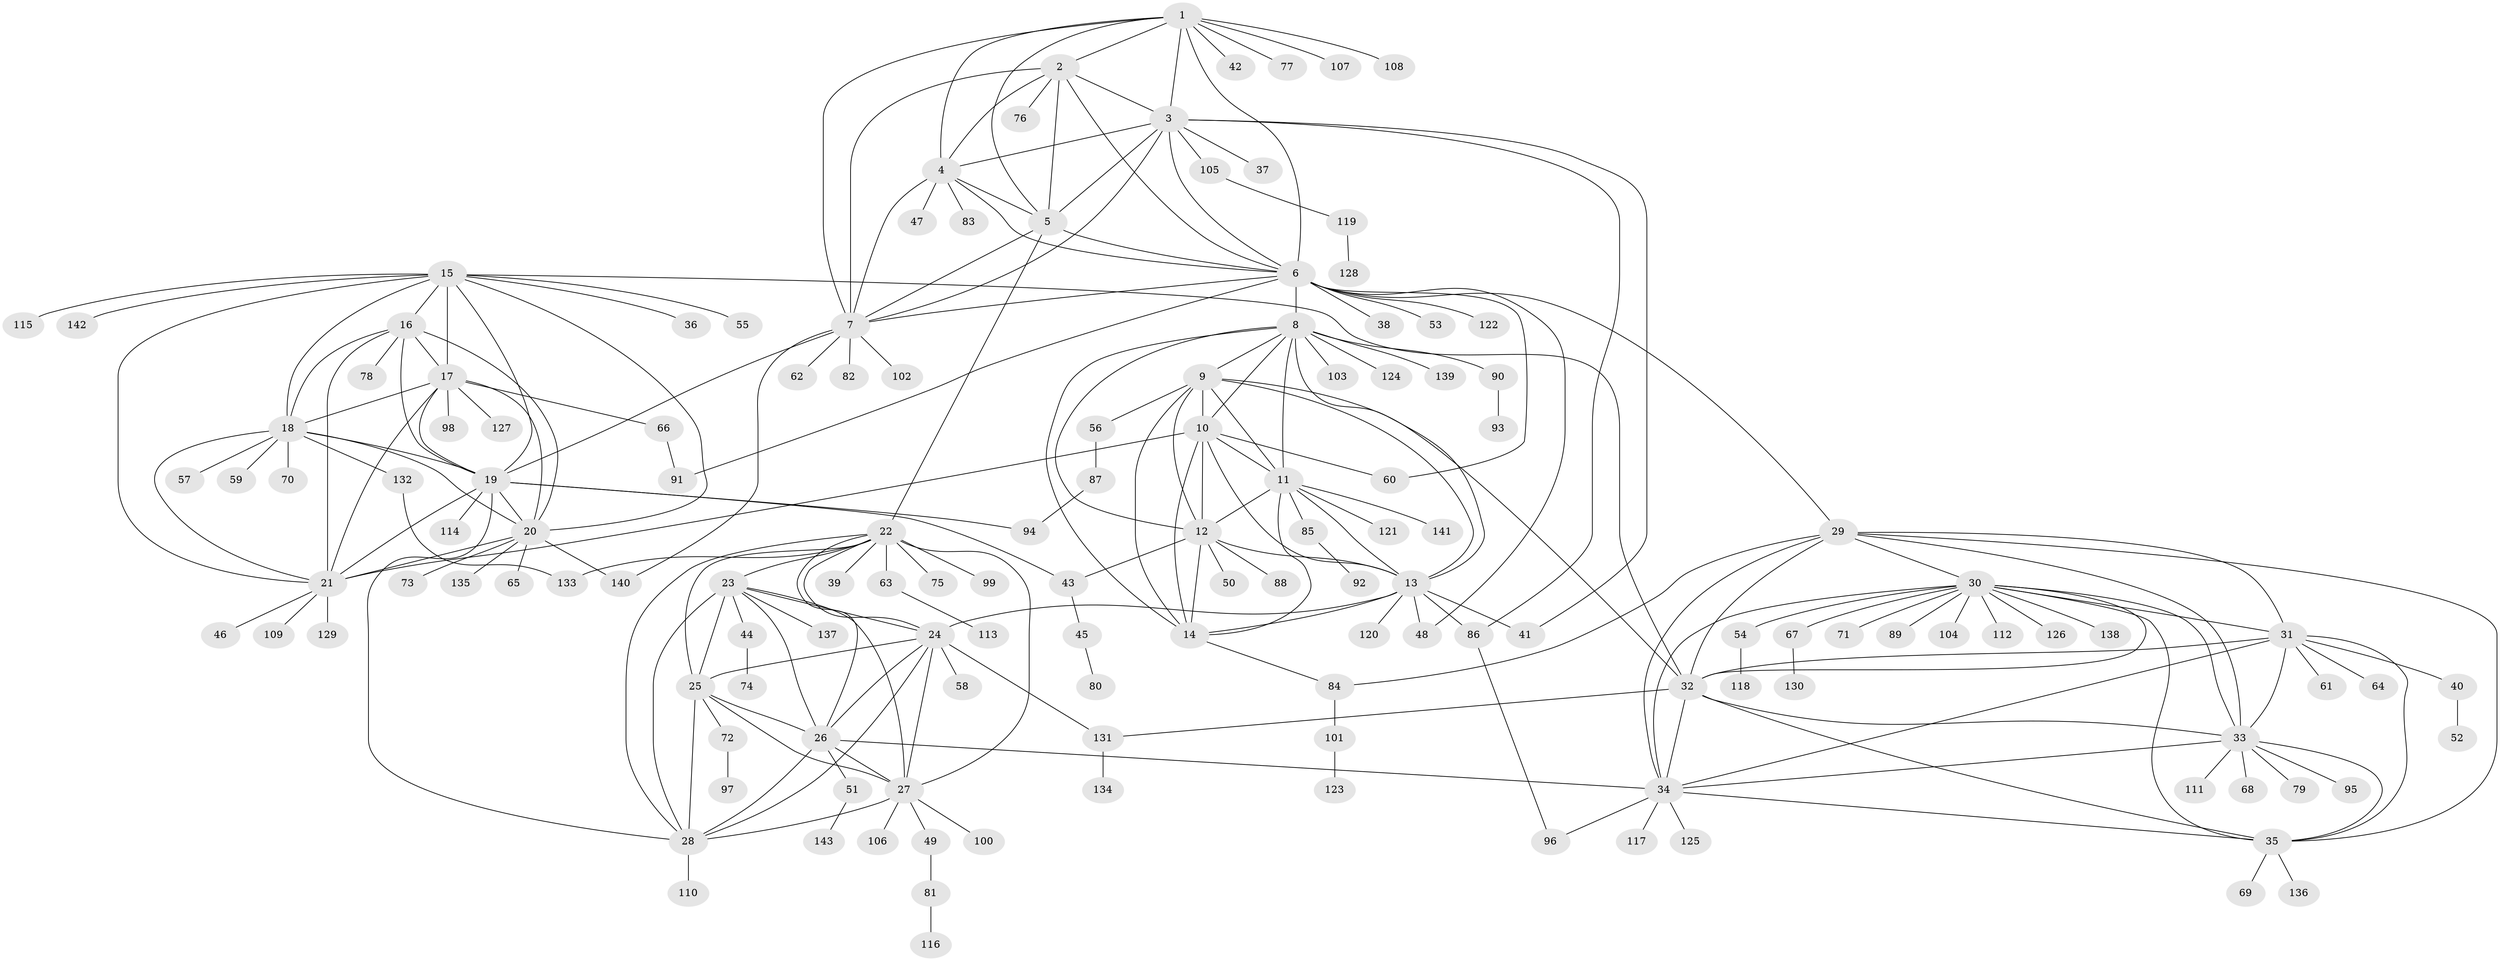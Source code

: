 // Generated by graph-tools (version 1.1) at 2025/15/03/09/25 04:15:54]
// undirected, 143 vertices, 235 edges
graph export_dot {
graph [start="1"]
  node [color=gray90,style=filled];
  1;
  2;
  3;
  4;
  5;
  6;
  7;
  8;
  9;
  10;
  11;
  12;
  13;
  14;
  15;
  16;
  17;
  18;
  19;
  20;
  21;
  22;
  23;
  24;
  25;
  26;
  27;
  28;
  29;
  30;
  31;
  32;
  33;
  34;
  35;
  36;
  37;
  38;
  39;
  40;
  41;
  42;
  43;
  44;
  45;
  46;
  47;
  48;
  49;
  50;
  51;
  52;
  53;
  54;
  55;
  56;
  57;
  58;
  59;
  60;
  61;
  62;
  63;
  64;
  65;
  66;
  67;
  68;
  69;
  70;
  71;
  72;
  73;
  74;
  75;
  76;
  77;
  78;
  79;
  80;
  81;
  82;
  83;
  84;
  85;
  86;
  87;
  88;
  89;
  90;
  91;
  92;
  93;
  94;
  95;
  96;
  97;
  98;
  99;
  100;
  101;
  102;
  103;
  104;
  105;
  106;
  107;
  108;
  109;
  110;
  111;
  112;
  113;
  114;
  115;
  116;
  117;
  118;
  119;
  120;
  121;
  122;
  123;
  124;
  125;
  126;
  127;
  128;
  129;
  130;
  131;
  132;
  133;
  134;
  135;
  136;
  137;
  138;
  139;
  140;
  141;
  142;
  143;
  1 -- 2;
  1 -- 3;
  1 -- 4;
  1 -- 5;
  1 -- 6;
  1 -- 7;
  1 -- 42;
  1 -- 77;
  1 -- 107;
  1 -- 108;
  2 -- 3;
  2 -- 4;
  2 -- 5;
  2 -- 6;
  2 -- 7;
  2 -- 76;
  3 -- 4;
  3 -- 5;
  3 -- 6;
  3 -- 7;
  3 -- 37;
  3 -- 41;
  3 -- 86;
  3 -- 105;
  4 -- 5;
  4 -- 6;
  4 -- 7;
  4 -- 47;
  4 -- 83;
  5 -- 6;
  5 -- 7;
  5 -- 22;
  6 -- 7;
  6 -- 8;
  6 -- 29;
  6 -- 38;
  6 -- 48;
  6 -- 53;
  6 -- 60;
  6 -- 91;
  6 -- 122;
  7 -- 19;
  7 -- 62;
  7 -- 82;
  7 -- 102;
  7 -- 140;
  8 -- 9;
  8 -- 10;
  8 -- 11;
  8 -- 12;
  8 -- 13;
  8 -- 14;
  8 -- 90;
  8 -- 103;
  8 -- 124;
  8 -- 139;
  9 -- 10;
  9 -- 11;
  9 -- 12;
  9 -- 13;
  9 -- 14;
  9 -- 32;
  9 -- 56;
  10 -- 11;
  10 -- 12;
  10 -- 13;
  10 -- 14;
  10 -- 21;
  10 -- 60;
  11 -- 12;
  11 -- 13;
  11 -- 14;
  11 -- 85;
  11 -- 121;
  11 -- 141;
  12 -- 13;
  12 -- 14;
  12 -- 43;
  12 -- 50;
  12 -- 88;
  13 -- 14;
  13 -- 24;
  13 -- 41;
  13 -- 48;
  13 -- 86;
  13 -- 120;
  14 -- 84;
  15 -- 16;
  15 -- 17;
  15 -- 18;
  15 -- 19;
  15 -- 20;
  15 -- 21;
  15 -- 32;
  15 -- 36;
  15 -- 55;
  15 -- 115;
  15 -- 142;
  16 -- 17;
  16 -- 18;
  16 -- 19;
  16 -- 20;
  16 -- 21;
  16 -- 78;
  17 -- 18;
  17 -- 19;
  17 -- 20;
  17 -- 21;
  17 -- 66;
  17 -- 98;
  17 -- 127;
  18 -- 19;
  18 -- 20;
  18 -- 21;
  18 -- 57;
  18 -- 59;
  18 -- 70;
  18 -- 132;
  19 -- 20;
  19 -- 21;
  19 -- 28;
  19 -- 43;
  19 -- 94;
  19 -- 114;
  20 -- 21;
  20 -- 65;
  20 -- 73;
  20 -- 135;
  20 -- 140;
  21 -- 46;
  21 -- 109;
  21 -- 129;
  22 -- 23;
  22 -- 24;
  22 -- 25;
  22 -- 26;
  22 -- 27;
  22 -- 28;
  22 -- 39;
  22 -- 63;
  22 -- 75;
  22 -- 99;
  22 -- 133;
  23 -- 24;
  23 -- 25;
  23 -- 26;
  23 -- 27;
  23 -- 28;
  23 -- 44;
  23 -- 137;
  24 -- 25;
  24 -- 26;
  24 -- 27;
  24 -- 28;
  24 -- 58;
  24 -- 131;
  25 -- 26;
  25 -- 27;
  25 -- 28;
  25 -- 72;
  26 -- 27;
  26 -- 28;
  26 -- 34;
  26 -- 51;
  27 -- 28;
  27 -- 49;
  27 -- 100;
  27 -- 106;
  28 -- 110;
  29 -- 30;
  29 -- 31;
  29 -- 32;
  29 -- 33;
  29 -- 34;
  29 -- 35;
  29 -- 84;
  30 -- 31;
  30 -- 32;
  30 -- 33;
  30 -- 34;
  30 -- 35;
  30 -- 54;
  30 -- 67;
  30 -- 71;
  30 -- 89;
  30 -- 104;
  30 -- 112;
  30 -- 126;
  30 -- 138;
  31 -- 32;
  31 -- 33;
  31 -- 34;
  31 -- 35;
  31 -- 40;
  31 -- 61;
  31 -- 64;
  32 -- 33;
  32 -- 34;
  32 -- 35;
  32 -- 131;
  33 -- 34;
  33 -- 35;
  33 -- 68;
  33 -- 79;
  33 -- 95;
  33 -- 111;
  34 -- 35;
  34 -- 96;
  34 -- 117;
  34 -- 125;
  35 -- 69;
  35 -- 136;
  40 -- 52;
  43 -- 45;
  44 -- 74;
  45 -- 80;
  49 -- 81;
  51 -- 143;
  54 -- 118;
  56 -- 87;
  63 -- 113;
  66 -- 91;
  67 -- 130;
  72 -- 97;
  81 -- 116;
  84 -- 101;
  85 -- 92;
  86 -- 96;
  87 -- 94;
  90 -- 93;
  101 -- 123;
  105 -- 119;
  119 -- 128;
  131 -- 134;
  132 -- 133;
}
